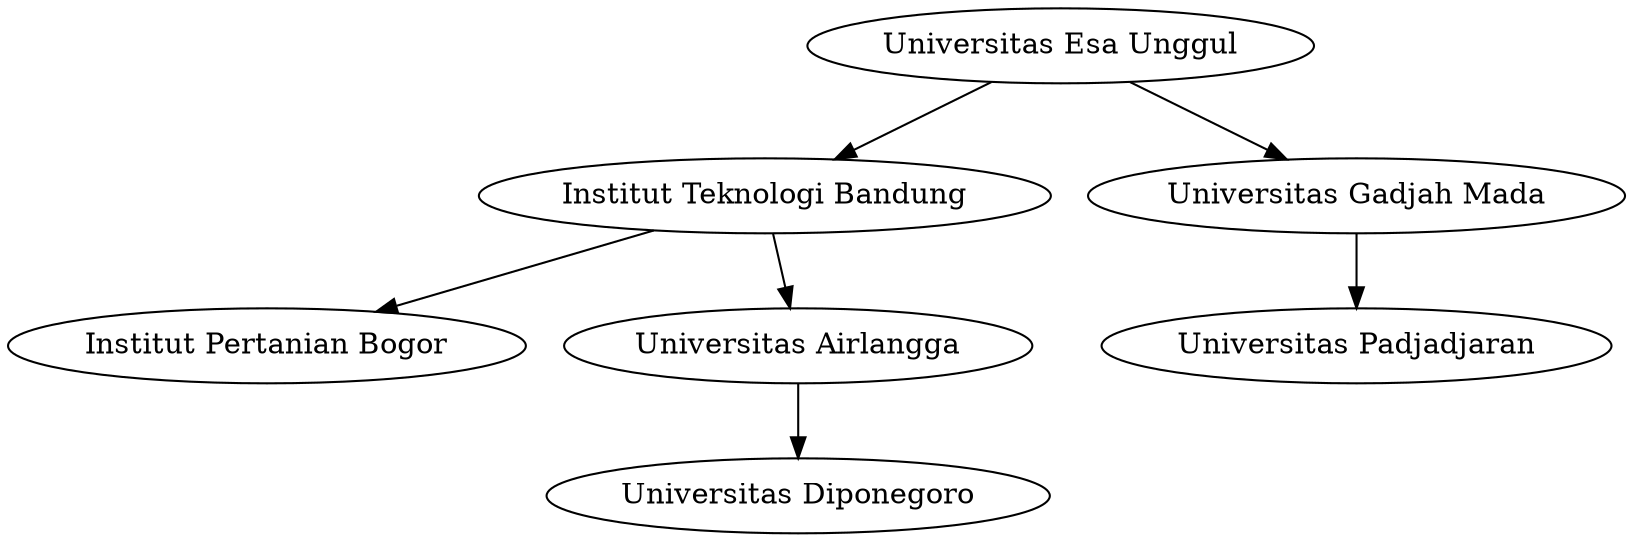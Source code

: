 digraph G {
    "Universitas Esa Unggul" -> "Institut Teknologi Bandung";
    "Institut Teknologi Bandung" -> "Institut Pertanian Bogor";
    "Institut Teknologi Bandung" -> "Universitas Airlangga";
    "Universitas Airlangga" -> "Universitas Diponegoro";
    "Universitas Esa Unggul" -> "Universitas Gadjah Mada";
    "Universitas Gadjah Mada" -> "Universitas Padjadjaran";
}
